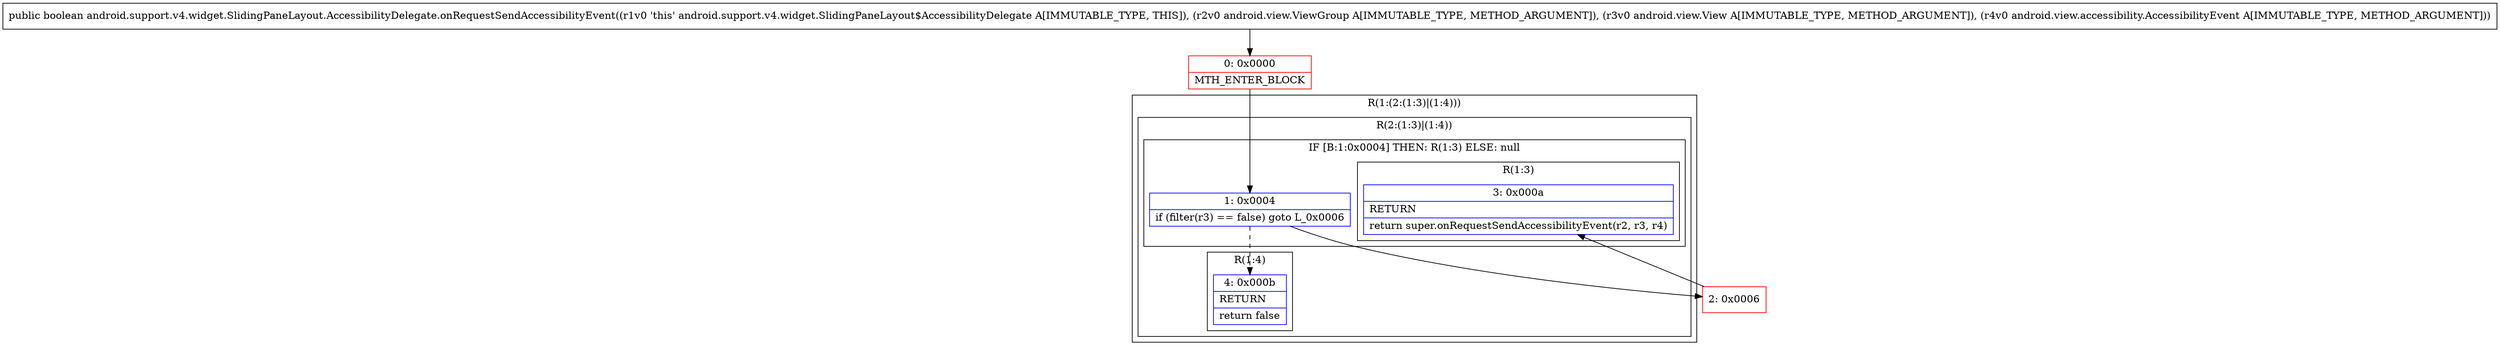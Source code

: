 digraph "CFG forandroid.support.v4.widget.SlidingPaneLayout.AccessibilityDelegate.onRequestSendAccessibilityEvent(Landroid\/view\/ViewGroup;Landroid\/view\/View;Landroid\/view\/accessibility\/AccessibilityEvent;)Z" {
subgraph cluster_Region_475091752 {
label = "R(1:(2:(1:3)|(1:4)))";
node [shape=record,color=blue];
subgraph cluster_Region_125283072 {
label = "R(2:(1:3)|(1:4))";
node [shape=record,color=blue];
subgraph cluster_IfRegion_464300885 {
label = "IF [B:1:0x0004] THEN: R(1:3) ELSE: null";
node [shape=record,color=blue];
Node_1 [shape=record,label="{1\:\ 0x0004|if (filter(r3) == false) goto L_0x0006\l}"];
subgraph cluster_Region_1358967587 {
label = "R(1:3)";
node [shape=record,color=blue];
Node_3 [shape=record,label="{3\:\ 0x000a|RETURN\l|return super.onRequestSendAccessibilityEvent(r2, r3, r4)\l}"];
}
}
subgraph cluster_Region_1205789240 {
label = "R(1:4)";
node [shape=record,color=blue];
Node_4 [shape=record,label="{4\:\ 0x000b|RETURN\l|return false\l}"];
}
}
}
Node_0 [shape=record,color=red,label="{0\:\ 0x0000|MTH_ENTER_BLOCK\l}"];
Node_2 [shape=record,color=red,label="{2\:\ 0x0006}"];
MethodNode[shape=record,label="{public boolean android.support.v4.widget.SlidingPaneLayout.AccessibilityDelegate.onRequestSendAccessibilityEvent((r1v0 'this' android.support.v4.widget.SlidingPaneLayout$AccessibilityDelegate A[IMMUTABLE_TYPE, THIS]), (r2v0 android.view.ViewGroup A[IMMUTABLE_TYPE, METHOD_ARGUMENT]), (r3v0 android.view.View A[IMMUTABLE_TYPE, METHOD_ARGUMENT]), (r4v0 android.view.accessibility.AccessibilityEvent A[IMMUTABLE_TYPE, METHOD_ARGUMENT])) }"];
MethodNode -> Node_0;
Node_1 -> Node_2;
Node_1 -> Node_4[style=dashed];
Node_0 -> Node_1;
Node_2 -> Node_3;
}

